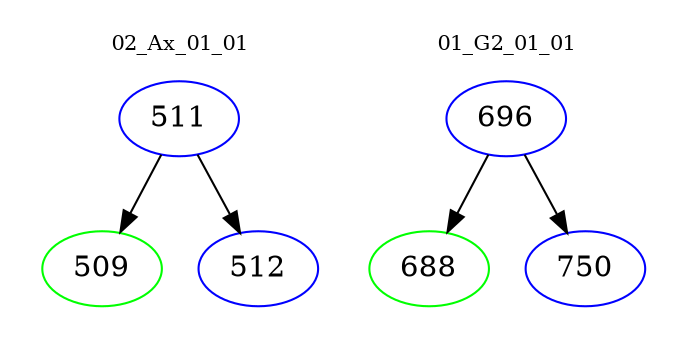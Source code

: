 digraph{
subgraph cluster_0 {
color = white
label = "02_Ax_01_01";
fontsize=10;
T0_511 [label="511", color="blue"]
T0_511 -> T0_509 [color="black"]
T0_509 [label="509", color="green"]
T0_511 -> T0_512 [color="black"]
T0_512 [label="512", color="blue"]
}
subgraph cluster_1 {
color = white
label = "01_G2_01_01";
fontsize=10;
T1_696 [label="696", color="blue"]
T1_696 -> T1_688 [color="black"]
T1_688 [label="688", color="green"]
T1_696 -> T1_750 [color="black"]
T1_750 [label="750", color="blue"]
}
}
